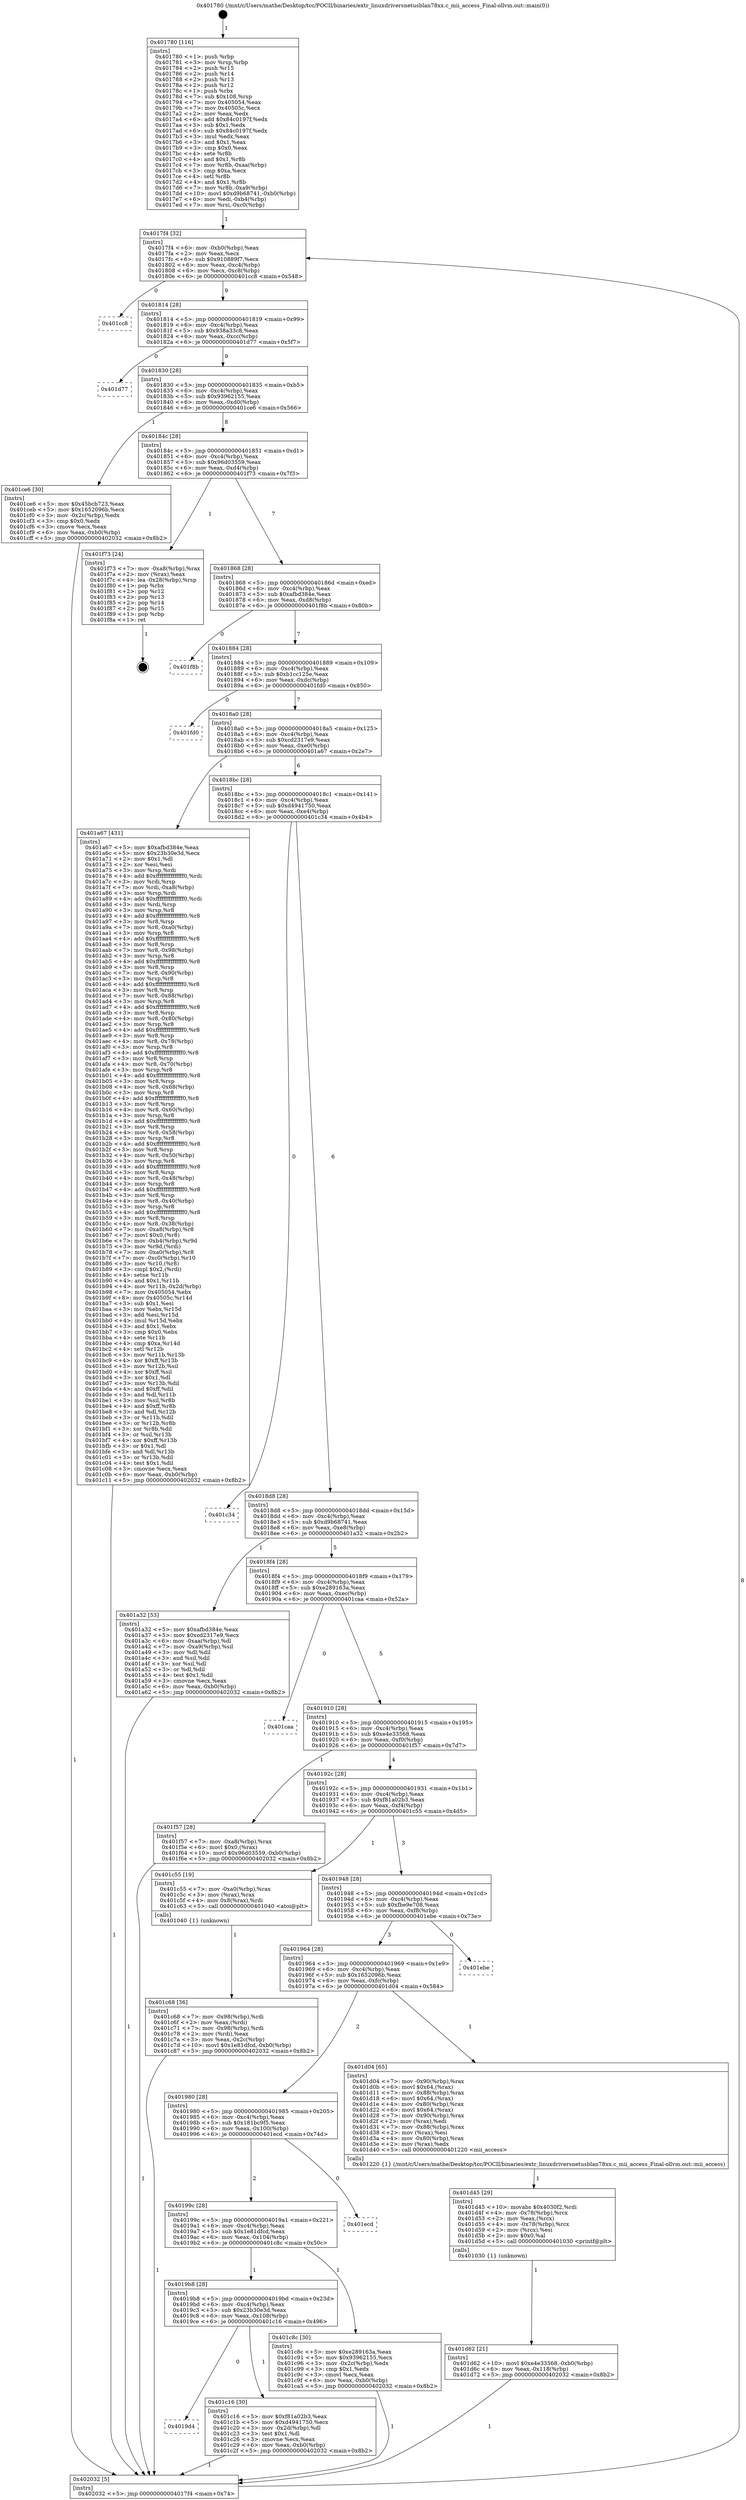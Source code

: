 digraph "0x401780" {
  label = "0x401780 (/mnt/c/Users/mathe/Desktop/tcc/POCII/binaries/extr_linuxdriversnetusblan78xx.c_mii_access_Final-ollvm.out::main(0))"
  labelloc = "t"
  node[shape=record]

  Entry [label="",width=0.3,height=0.3,shape=circle,fillcolor=black,style=filled]
  "0x4017f4" [label="{
     0x4017f4 [32]\l
     | [instrs]\l
     &nbsp;&nbsp;0x4017f4 \<+6\>: mov -0xb0(%rbp),%eax\l
     &nbsp;&nbsp;0x4017fa \<+2\>: mov %eax,%ecx\l
     &nbsp;&nbsp;0x4017fc \<+6\>: sub $0x910889f7,%ecx\l
     &nbsp;&nbsp;0x401802 \<+6\>: mov %eax,-0xc4(%rbp)\l
     &nbsp;&nbsp;0x401808 \<+6\>: mov %ecx,-0xc8(%rbp)\l
     &nbsp;&nbsp;0x40180e \<+6\>: je 0000000000401cc8 \<main+0x548\>\l
  }"]
  "0x401cc8" [label="{
     0x401cc8\l
  }", style=dashed]
  "0x401814" [label="{
     0x401814 [28]\l
     | [instrs]\l
     &nbsp;&nbsp;0x401814 \<+5\>: jmp 0000000000401819 \<main+0x99\>\l
     &nbsp;&nbsp;0x401819 \<+6\>: mov -0xc4(%rbp),%eax\l
     &nbsp;&nbsp;0x40181f \<+5\>: sub $0x938a33c8,%eax\l
     &nbsp;&nbsp;0x401824 \<+6\>: mov %eax,-0xcc(%rbp)\l
     &nbsp;&nbsp;0x40182a \<+6\>: je 0000000000401d77 \<main+0x5f7\>\l
  }"]
  Exit [label="",width=0.3,height=0.3,shape=circle,fillcolor=black,style=filled,peripheries=2]
  "0x401d77" [label="{
     0x401d77\l
  }", style=dashed]
  "0x401830" [label="{
     0x401830 [28]\l
     | [instrs]\l
     &nbsp;&nbsp;0x401830 \<+5\>: jmp 0000000000401835 \<main+0xb5\>\l
     &nbsp;&nbsp;0x401835 \<+6\>: mov -0xc4(%rbp),%eax\l
     &nbsp;&nbsp;0x40183b \<+5\>: sub $0x93962155,%eax\l
     &nbsp;&nbsp;0x401840 \<+6\>: mov %eax,-0xd0(%rbp)\l
     &nbsp;&nbsp;0x401846 \<+6\>: je 0000000000401ce6 \<main+0x566\>\l
  }"]
  "0x401d62" [label="{
     0x401d62 [21]\l
     | [instrs]\l
     &nbsp;&nbsp;0x401d62 \<+10\>: movl $0xe4e33568,-0xb0(%rbp)\l
     &nbsp;&nbsp;0x401d6c \<+6\>: mov %eax,-0x118(%rbp)\l
     &nbsp;&nbsp;0x401d72 \<+5\>: jmp 0000000000402032 \<main+0x8b2\>\l
  }"]
  "0x401ce6" [label="{
     0x401ce6 [30]\l
     | [instrs]\l
     &nbsp;&nbsp;0x401ce6 \<+5\>: mov $0x45bcb723,%eax\l
     &nbsp;&nbsp;0x401ceb \<+5\>: mov $0x1652096b,%ecx\l
     &nbsp;&nbsp;0x401cf0 \<+3\>: mov -0x2c(%rbp),%edx\l
     &nbsp;&nbsp;0x401cf3 \<+3\>: cmp $0x0,%edx\l
     &nbsp;&nbsp;0x401cf6 \<+3\>: cmove %ecx,%eax\l
     &nbsp;&nbsp;0x401cf9 \<+6\>: mov %eax,-0xb0(%rbp)\l
     &nbsp;&nbsp;0x401cff \<+5\>: jmp 0000000000402032 \<main+0x8b2\>\l
  }"]
  "0x40184c" [label="{
     0x40184c [28]\l
     | [instrs]\l
     &nbsp;&nbsp;0x40184c \<+5\>: jmp 0000000000401851 \<main+0xd1\>\l
     &nbsp;&nbsp;0x401851 \<+6\>: mov -0xc4(%rbp),%eax\l
     &nbsp;&nbsp;0x401857 \<+5\>: sub $0x96d03559,%eax\l
     &nbsp;&nbsp;0x40185c \<+6\>: mov %eax,-0xd4(%rbp)\l
     &nbsp;&nbsp;0x401862 \<+6\>: je 0000000000401f73 \<main+0x7f3\>\l
  }"]
  "0x401d45" [label="{
     0x401d45 [29]\l
     | [instrs]\l
     &nbsp;&nbsp;0x401d45 \<+10\>: movabs $0x4030f2,%rdi\l
     &nbsp;&nbsp;0x401d4f \<+4\>: mov -0x78(%rbp),%rcx\l
     &nbsp;&nbsp;0x401d53 \<+2\>: mov %eax,(%rcx)\l
     &nbsp;&nbsp;0x401d55 \<+4\>: mov -0x78(%rbp),%rcx\l
     &nbsp;&nbsp;0x401d59 \<+2\>: mov (%rcx),%esi\l
     &nbsp;&nbsp;0x401d5b \<+2\>: mov $0x0,%al\l
     &nbsp;&nbsp;0x401d5d \<+5\>: call 0000000000401030 \<printf@plt\>\l
     | [calls]\l
     &nbsp;&nbsp;0x401030 \{1\} (unknown)\l
  }"]
  "0x401f73" [label="{
     0x401f73 [24]\l
     | [instrs]\l
     &nbsp;&nbsp;0x401f73 \<+7\>: mov -0xa8(%rbp),%rax\l
     &nbsp;&nbsp;0x401f7a \<+2\>: mov (%rax),%eax\l
     &nbsp;&nbsp;0x401f7c \<+4\>: lea -0x28(%rbp),%rsp\l
     &nbsp;&nbsp;0x401f80 \<+1\>: pop %rbx\l
     &nbsp;&nbsp;0x401f81 \<+2\>: pop %r12\l
     &nbsp;&nbsp;0x401f83 \<+2\>: pop %r13\l
     &nbsp;&nbsp;0x401f85 \<+2\>: pop %r14\l
     &nbsp;&nbsp;0x401f87 \<+2\>: pop %r15\l
     &nbsp;&nbsp;0x401f89 \<+1\>: pop %rbp\l
     &nbsp;&nbsp;0x401f8a \<+1\>: ret\l
  }"]
  "0x401868" [label="{
     0x401868 [28]\l
     | [instrs]\l
     &nbsp;&nbsp;0x401868 \<+5\>: jmp 000000000040186d \<main+0xed\>\l
     &nbsp;&nbsp;0x40186d \<+6\>: mov -0xc4(%rbp),%eax\l
     &nbsp;&nbsp;0x401873 \<+5\>: sub $0xafbd384e,%eax\l
     &nbsp;&nbsp;0x401878 \<+6\>: mov %eax,-0xd8(%rbp)\l
     &nbsp;&nbsp;0x40187e \<+6\>: je 0000000000401f8b \<main+0x80b\>\l
  }"]
  "0x401c68" [label="{
     0x401c68 [36]\l
     | [instrs]\l
     &nbsp;&nbsp;0x401c68 \<+7\>: mov -0x98(%rbp),%rdi\l
     &nbsp;&nbsp;0x401c6f \<+2\>: mov %eax,(%rdi)\l
     &nbsp;&nbsp;0x401c71 \<+7\>: mov -0x98(%rbp),%rdi\l
     &nbsp;&nbsp;0x401c78 \<+2\>: mov (%rdi),%eax\l
     &nbsp;&nbsp;0x401c7a \<+3\>: mov %eax,-0x2c(%rbp)\l
     &nbsp;&nbsp;0x401c7d \<+10\>: movl $0x1e81dfcd,-0xb0(%rbp)\l
     &nbsp;&nbsp;0x401c87 \<+5\>: jmp 0000000000402032 \<main+0x8b2\>\l
  }"]
  "0x401f8b" [label="{
     0x401f8b\l
  }", style=dashed]
  "0x401884" [label="{
     0x401884 [28]\l
     | [instrs]\l
     &nbsp;&nbsp;0x401884 \<+5\>: jmp 0000000000401889 \<main+0x109\>\l
     &nbsp;&nbsp;0x401889 \<+6\>: mov -0xc4(%rbp),%eax\l
     &nbsp;&nbsp;0x40188f \<+5\>: sub $0xb1cc125e,%eax\l
     &nbsp;&nbsp;0x401894 \<+6\>: mov %eax,-0xdc(%rbp)\l
     &nbsp;&nbsp;0x40189a \<+6\>: je 0000000000401fd0 \<main+0x850\>\l
  }"]
  "0x4019d4" [label="{
     0x4019d4\l
  }", style=dashed]
  "0x401fd0" [label="{
     0x401fd0\l
  }", style=dashed]
  "0x4018a0" [label="{
     0x4018a0 [28]\l
     | [instrs]\l
     &nbsp;&nbsp;0x4018a0 \<+5\>: jmp 00000000004018a5 \<main+0x125\>\l
     &nbsp;&nbsp;0x4018a5 \<+6\>: mov -0xc4(%rbp),%eax\l
     &nbsp;&nbsp;0x4018ab \<+5\>: sub $0xcd2317e9,%eax\l
     &nbsp;&nbsp;0x4018b0 \<+6\>: mov %eax,-0xe0(%rbp)\l
     &nbsp;&nbsp;0x4018b6 \<+6\>: je 0000000000401a67 \<main+0x2e7\>\l
  }"]
  "0x401c16" [label="{
     0x401c16 [30]\l
     | [instrs]\l
     &nbsp;&nbsp;0x401c16 \<+5\>: mov $0xf81a02b3,%eax\l
     &nbsp;&nbsp;0x401c1b \<+5\>: mov $0xd4941750,%ecx\l
     &nbsp;&nbsp;0x401c20 \<+3\>: mov -0x2d(%rbp),%dl\l
     &nbsp;&nbsp;0x401c23 \<+3\>: test $0x1,%dl\l
     &nbsp;&nbsp;0x401c26 \<+3\>: cmovne %ecx,%eax\l
     &nbsp;&nbsp;0x401c29 \<+6\>: mov %eax,-0xb0(%rbp)\l
     &nbsp;&nbsp;0x401c2f \<+5\>: jmp 0000000000402032 \<main+0x8b2\>\l
  }"]
  "0x401a67" [label="{
     0x401a67 [431]\l
     | [instrs]\l
     &nbsp;&nbsp;0x401a67 \<+5\>: mov $0xafbd384e,%eax\l
     &nbsp;&nbsp;0x401a6c \<+5\>: mov $0x23b30e3d,%ecx\l
     &nbsp;&nbsp;0x401a71 \<+2\>: mov $0x1,%dl\l
     &nbsp;&nbsp;0x401a73 \<+2\>: xor %esi,%esi\l
     &nbsp;&nbsp;0x401a75 \<+3\>: mov %rsp,%rdi\l
     &nbsp;&nbsp;0x401a78 \<+4\>: add $0xfffffffffffffff0,%rdi\l
     &nbsp;&nbsp;0x401a7c \<+3\>: mov %rdi,%rsp\l
     &nbsp;&nbsp;0x401a7f \<+7\>: mov %rdi,-0xa8(%rbp)\l
     &nbsp;&nbsp;0x401a86 \<+3\>: mov %rsp,%rdi\l
     &nbsp;&nbsp;0x401a89 \<+4\>: add $0xfffffffffffffff0,%rdi\l
     &nbsp;&nbsp;0x401a8d \<+3\>: mov %rdi,%rsp\l
     &nbsp;&nbsp;0x401a90 \<+3\>: mov %rsp,%r8\l
     &nbsp;&nbsp;0x401a93 \<+4\>: add $0xfffffffffffffff0,%r8\l
     &nbsp;&nbsp;0x401a97 \<+3\>: mov %r8,%rsp\l
     &nbsp;&nbsp;0x401a9a \<+7\>: mov %r8,-0xa0(%rbp)\l
     &nbsp;&nbsp;0x401aa1 \<+3\>: mov %rsp,%r8\l
     &nbsp;&nbsp;0x401aa4 \<+4\>: add $0xfffffffffffffff0,%r8\l
     &nbsp;&nbsp;0x401aa8 \<+3\>: mov %r8,%rsp\l
     &nbsp;&nbsp;0x401aab \<+7\>: mov %r8,-0x98(%rbp)\l
     &nbsp;&nbsp;0x401ab2 \<+3\>: mov %rsp,%r8\l
     &nbsp;&nbsp;0x401ab5 \<+4\>: add $0xfffffffffffffff0,%r8\l
     &nbsp;&nbsp;0x401ab9 \<+3\>: mov %r8,%rsp\l
     &nbsp;&nbsp;0x401abc \<+7\>: mov %r8,-0x90(%rbp)\l
     &nbsp;&nbsp;0x401ac3 \<+3\>: mov %rsp,%r8\l
     &nbsp;&nbsp;0x401ac6 \<+4\>: add $0xfffffffffffffff0,%r8\l
     &nbsp;&nbsp;0x401aca \<+3\>: mov %r8,%rsp\l
     &nbsp;&nbsp;0x401acd \<+7\>: mov %r8,-0x88(%rbp)\l
     &nbsp;&nbsp;0x401ad4 \<+3\>: mov %rsp,%r8\l
     &nbsp;&nbsp;0x401ad7 \<+4\>: add $0xfffffffffffffff0,%r8\l
     &nbsp;&nbsp;0x401adb \<+3\>: mov %r8,%rsp\l
     &nbsp;&nbsp;0x401ade \<+4\>: mov %r8,-0x80(%rbp)\l
     &nbsp;&nbsp;0x401ae2 \<+3\>: mov %rsp,%r8\l
     &nbsp;&nbsp;0x401ae5 \<+4\>: add $0xfffffffffffffff0,%r8\l
     &nbsp;&nbsp;0x401ae9 \<+3\>: mov %r8,%rsp\l
     &nbsp;&nbsp;0x401aec \<+4\>: mov %r8,-0x78(%rbp)\l
     &nbsp;&nbsp;0x401af0 \<+3\>: mov %rsp,%r8\l
     &nbsp;&nbsp;0x401af3 \<+4\>: add $0xfffffffffffffff0,%r8\l
     &nbsp;&nbsp;0x401af7 \<+3\>: mov %r8,%rsp\l
     &nbsp;&nbsp;0x401afa \<+4\>: mov %r8,-0x70(%rbp)\l
     &nbsp;&nbsp;0x401afe \<+3\>: mov %rsp,%r8\l
     &nbsp;&nbsp;0x401b01 \<+4\>: add $0xfffffffffffffff0,%r8\l
     &nbsp;&nbsp;0x401b05 \<+3\>: mov %r8,%rsp\l
     &nbsp;&nbsp;0x401b08 \<+4\>: mov %r8,-0x68(%rbp)\l
     &nbsp;&nbsp;0x401b0c \<+3\>: mov %rsp,%r8\l
     &nbsp;&nbsp;0x401b0f \<+4\>: add $0xfffffffffffffff0,%r8\l
     &nbsp;&nbsp;0x401b13 \<+3\>: mov %r8,%rsp\l
     &nbsp;&nbsp;0x401b16 \<+4\>: mov %r8,-0x60(%rbp)\l
     &nbsp;&nbsp;0x401b1a \<+3\>: mov %rsp,%r8\l
     &nbsp;&nbsp;0x401b1d \<+4\>: add $0xfffffffffffffff0,%r8\l
     &nbsp;&nbsp;0x401b21 \<+3\>: mov %r8,%rsp\l
     &nbsp;&nbsp;0x401b24 \<+4\>: mov %r8,-0x58(%rbp)\l
     &nbsp;&nbsp;0x401b28 \<+3\>: mov %rsp,%r8\l
     &nbsp;&nbsp;0x401b2b \<+4\>: add $0xfffffffffffffff0,%r8\l
     &nbsp;&nbsp;0x401b2f \<+3\>: mov %r8,%rsp\l
     &nbsp;&nbsp;0x401b32 \<+4\>: mov %r8,-0x50(%rbp)\l
     &nbsp;&nbsp;0x401b36 \<+3\>: mov %rsp,%r8\l
     &nbsp;&nbsp;0x401b39 \<+4\>: add $0xfffffffffffffff0,%r8\l
     &nbsp;&nbsp;0x401b3d \<+3\>: mov %r8,%rsp\l
     &nbsp;&nbsp;0x401b40 \<+4\>: mov %r8,-0x48(%rbp)\l
     &nbsp;&nbsp;0x401b44 \<+3\>: mov %rsp,%r8\l
     &nbsp;&nbsp;0x401b47 \<+4\>: add $0xfffffffffffffff0,%r8\l
     &nbsp;&nbsp;0x401b4b \<+3\>: mov %r8,%rsp\l
     &nbsp;&nbsp;0x401b4e \<+4\>: mov %r8,-0x40(%rbp)\l
     &nbsp;&nbsp;0x401b52 \<+3\>: mov %rsp,%r8\l
     &nbsp;&nbsp;0x401b55 \<+4\>: add $0xfffffffffffffff0,%r8\l
     &nbsp;&nbsp;0x401b59 \<+3\>: mov %r8,%rsp\l
     &nbsp;&nbsp;0x401b5c \<+4\>: mov %r8,-0x38(%rbp)\l
     &nbsp;&nbsp;0x401b60 \<+7\>: mov -0xa8(%rbp),%r8\l
     &nbsp;&nbsp;0x401b67 \<+7\>: movl $0x0,(%r8)\l
     &nbsp;&nbsp;0x401b6e \<+7\>: mov -0xb4(%rbp),%r9d\l
     &nbsp;&nbsp;0x401b75 \<+3\>: mov %r9d,(%rdi)\l
     &nbsp;&nbsp;0x401b78 \<+7\>: mov -0xa0(%rbp),%r8\l
     &nbsp;&nbsp;0x401b7f \<+7\>: mov -0xc0(%rbp),%r10\l
     &nbsp;&nbsp;0x401b86 \<+3\>: mov %r10,(%r8)\l
     &nbsp;&nbsp;0x401b89 \<+3\>: cmpl $0x2,(%rdi)\l
     &nbsp;&nbsp;0x401b8c \<+4\>: setne %r11b\l
     &nbsp;&nbsp;0x401b90 \<+4\>: and $0x1,%r11b\l
     &nbsp;&nbsp;0x401b94 \<+4\>: mov %r11b,-0x2d(%rbp)\l
     &nbsp;&nbsp;0x401b98 \<+7\>: mov 0x405054,%ebx\l
     &nbsp;&nbsp;0x401b9f \<+8\>: mov 0x40505c,%r14d\l
     &nbsp;&nbsp;0x401ba7 \<+3\>: sub $0x1,%esi\l
     &nbsp;&nbsp;0x401baa \<+3\>: mov %ebx,%r15d\l
     &nbsp;&nbsp;0x401bad \<+3\>: add %esi,%r15d\l
     &nbsp;&nbsp;0x401bb0 \<+4\>: imul %r15d,%ebx\l
     &nbsp;&nbsp;0x401bb4 \<+3\>: and $0x1,%ebx\l
     &nbsp;&nbsp;0x401bb7 \<+3\>: cmp $0x0,%ebx\l
     &nbsp;&nbsp;0x401bba \<+4\>: sete %r11b\l
     &nbsp;&nbsp;0x401bbe \<+4\>: cmp $0xa,%r14d\l
     &nbsp;&nbsp;0x401bc2 \<+4\>: setl %r12b\l
     &nbsp;&nbsp;0x401bc6 \<+3\>: mov %r11b,%r13b\l
     &nbsp;&nbsp;0x401bc9 \<+4\>: xor $0xff,%r13b\l
     &nbsp;&nbsp;0x401bcd \<+3\>: mov %r12b,%sil\l
     &nbsp;&nbsp;0x401bd0 \<+4\>: xor $0xff,%sil\l
     &nbsp;&nbsp;0x401bd4 \<+3\>: xor $0x1,%dl\l
     &nbsp;&nbsp;0x401bd7 \<+3\>: mov %r13b,%dil\l
     &nbsp;&nbsp;0x401bda \<+4\>: and $0xff,%dil\l
     &nbsp;&nbsp;0x401bde \<+3\>: and %dl,%r11b\l
     &nbsp;&nbsp;0x401be1 \<+3\>: mov %sil,%r8b\l
     &nbsp;&nbsp;0x401be4 \<+4\>: and $0xff,%r8b\l
     &nbsp;&nbsp;0x401be8 \<+3\>: and %dl,%r12b\l
     &nbsp;&nbsp;0x401beb \<+3\>: or %r11b,%dil\l
     &nbsp;&nbsp;0x401bee \<+3\>: or %r12b,%r8b\l
     &nbsp;&nbsp;0x401bf1 \<+3\>: xor %r8b,%dil\l
     &nbsp;&nbsp;0x401bf4 \<+3\>: or %sil,%r13b\l
     &nbsp;&nbsp;0x401bf7 \<+4\>: xor $0xff,%r13b\l
     &nbsp;&nbsp;0x401bfb \<+3\>: or $0x1,%dl\l
     &nbsp;&nbsp;0x401bfe \<+3\>: and %dl,%r13b\l
     &nbsp;&nbsp;0x401c01 \<+3\>: or %r13b,%dil\l
     &nbsp;&nbsp;0x401c04 \<+4\>: test $0x1,%dil\l
     &nbsp;&nbsp;0x401c08 \<+3\>: cmovne %ecx,%eax\l
     &nbsp;&nbsp;0x401c0b \<+6\>: mov %eax,-0xb0(%rbp)\l
     &nbsp;&nbsp;0x401c11 \<+5\>: jmp 0000000000402032 \<main+0x8b2\>\l
  }"]
  "0x4018bc" [label="{
     0x4018bc [28]\l
     | [instrs]\l
     &nbsp;&nbsp;0x4018bc \<+5\>: jmp 00000000004018c1 \<main+0x141\>\l
     &nbsp;&nbsp;0x4018c1 \<+6\>: mov -0xc4(%rbp),%eax\l
     &nbsp;&nbsp;0x4018c7 \<+5\>: sub $0xd4941750,%eax\l
     &nbsp;&nbsp;0x4018cc \<+6\>: mov %eax,-0xe4(%rbp)\l
     &nbsp;&nbsp;0x4018d2 \<+6\>: je 0000000000401c34 \<main+0x4b4\>\l
  }"]
  "0x4019b8" [label="{
     0x4019b8 [28]\l
     | [instrs]\l
     &nbsp;&nbsp;0x4019b8 \<+5\>: jmp 00000000004019bd \<main+0x23d\>\l
     &nbsp;&nbsp;0x4019bd \<+6\>: mov -0xc4(%rbp),%eax\l
     &nbsp;&nbsp;0x4019c3 \<+5\>: sub $0x23b30e3d,%eax\l
     &nbsp;&nbsp;0x4019c8 \<+6\>: mov %eax,-0x108(%rbp)\l
     &nbsp;&nbsp;0x4019ce \<+6\>: je 0000000000401c16 \<main+0x496\>\l
  }"]
  "0x401c34" [label="{
     0x401c34\l
  }", style=dashed]
  "0x4018d8" [label="{
     0x4018d8 [28]\l
     | [instrs]\l
     &nbsp;&nbsp;0x4018d8 \<+5\>: jmp 00000000004018dd \<main+0x15d\>\l
     &nbsp;&nbsp;0x4018dd \<+6\>: mov -0xc4(%rbp),%eax\l
     &nbsp;&nbsp;0x4018e3 \<+5\>: sub $0xd9b68741,%eax\l
     &nbsp;&nbsp;0x4018e8 \<+6\>: mov %eax,-0xe8(%rbp)\l
     &nbsp;&nbsp;0x4018ee \<+6\>: je 0000000000401a32 \<main+0x2b2\>\l
  }"]
  "0x401c8c" [label="{
     0x401c8c [30]\l
     | [instrs]\l
     &nbsp;&nbsp;0x401c8c \<+5\>: mov $0xe289163a,%eax\l
     &nbsp;&nbsp;0x401c91 \<+5\>: mov $0x93962155,%ecx\l
     &nbsp;&nbsp;0x401c96 \<+3\>: mov -0x2c(%rbp),%edx\l
     &nbsp;&nbsp;0x401c99 \<+3\>: cmp $0x1,%edx\l
     &nbsp;&nbsp;0x401c9c \<+3\>: cmovl %ecx,%eax\l
     &nbsp;&nbsp;0x401c9f \<+6\>: mov %eax,-0xb0(%rbp)\l
     &nbsp;&nbsp;0x401ca5 \<+5\>: jmp 0000000000402032 \<main+0x8b2\>\l
  }"]
  "0x401a32" [label="{
     0x401a32 [53]\l
     | [instrs]\l
     &nbsp;&nbsp;0x401a32 \<+5\>: mov $0xafbd384e,%eax\l
     &nbsp;&nbsp;0x401a37 \<+5\>: mov $0xcd2317e9,%ecx\l
     &nbsp;&nbsp;0x401a3c \<+6\>: mov -0xaa(%rbp),%dl\l
     &nbsp;&nbsp;0x401a42 \<+7\>: mov -0xa9(%rbp),%sil\l
     &nbsp;&nbsp;0x401a49 \<+3\>: mov %dl,%dil\l
     &nbsp;&nbsp;0x401a4c \<+3\>: and %sil,%dil\l
     &nbsp;&nbsp;0x401a4f \<+3\>: xor %sil,%dl\l
     &nbsp;&nbsp;0x401a52 \<+3\>: or %dl,%dil\l
     &nbsp;&nbsp;0x401a55 \<+4\>: test $0x1,%dil\l
     &nbsp;&nbsp;0x401a59 \<+3\>: cmovne %ecx,%eax\l
     &nbsp;&nbsp;0x401a5c \<+6\>: mov %eax,-0xb0(%rbp)\l
     &nbsp;&nbsp;0x401a62 \<+5\>: jmp 0000000000402032 \<main+0x8b2\>\l
  }"]
  "0x4018f4" [label="{
     0x4018f4 [28]\l
     | [instrs]\l
     &nbsp;&nbsp;0x4018f4 \<+5\>: jmp 00000000004018f9 \<main+0x179\>\l
     &nbsp;&nbsp;0x4018f9 \<+6\>: mov -0xc4(%rbp),%eax\l
     &nbsp;&nbsp;0x4018ff \<+5\>: sub $0xe289163a,%eax\l
     &nbsp;&nbsp;0x401904 \<+6\>: mov %eax,-0xec(%rbp)\l
     &nbsp;&nbsp;0x40190a \<+6\>: je 0000000000401caa \<main+0x52a\>\l
  }"]
  "0x402032" [label="{
     0x402032 [5]\l
     | [instrs]\l
     &nbsp;&nbsp;0x402032 \<+5\>: jmp 00000000004017f4 \<main+0x74\>\l
  }"]
  "0x401780" [label="{
     0x401780 [116]\l
     | [instrs]\l
     &nbsp;&nbsp;0x401780 \<+1\>: push %rbp\l
     &nbsp;&nbsp;0x401781 \<+3\>: mov %rsp,%rbp\l
     &nbsp;&nbsp;0x401784 \<+2\>: push %r15\l
     &nbsp;&nbsp;0x401786 \<+2\>: push %r14\l
     &nbsp;&nbsp;0x401788 \<+2\>: push %r13\l
     &nbsp;&nbsp;0x40178a \<+2\>: push %r12\l
     &nbsp;&nbsp;0x40178c \<+1\>: push %rbx\l
     &nbsp;&nbsp;0x40178d \<+7\>: sub $0x108,%rsp\l
     &nbsp;&nbsp;0x401794 \<+7\>: mov 0x405054,%eax\l
     &nbsp;&nbsp;0x40179b \<+7\>: mov 0x40505c,%ecx\l
     &nbsp;&nbsp;0x4017a2 \<+2\>: mov %eax,%edx\l
     &nbsp;&nbsp;0x4017a4 \<+6\>: add $0x84c0197f,%edx\l
     &nbsp;&nbsp;0x4017aa \<+3\>: sub $0x1,%edx\l
     &nbsp;&nbsp;0x4017ad \<+6\>: sub $0x84c0197f,%edx\l
     &nbsp;&nbsp;0x4017b3 \<+3\>: imul %edx,%eax\l
     &nbsp;&nbsp;0x4017b6 \<+3\>: and $0x1,%eax\l
     &nbsp;&nbsp;0x4017b9 \<+3\>: cmp $0x0,%eax\l
     &nbsp;&nbsp;0x4017bc \<+4\>: sete %r8b\l
     &nbsp;&nbsp;0x4017c0 \<+4\>: and $0x1,%r8b\l
     &nbsp;&nbsp;0x4017c4 \<+7\>: mov %r8b,-0xaa(%rbp)\l
     &nbsp;&nbsp;0x4017cb \<+3\>: cmp $0xa,%ecx\l
     &nbsp;&nbsp;0x4017ce \<+4\>: setl %r8b\l
     &nbsp;&nbsp;0x4017d2 \<+4\>: and $0x1,%r8b\l
     &nbsp;&nbsp;0x4017d6 \<+7\>: mov %r8b,-0xa9(%rbp)\l
     &nbsp;&nbsp;0x4017dd \<+10\>: movl $0xd9b68741,-0xb0(%rbp)\l
     &nbsp;&nbsp;0x4017e7 \<+6\>: mov %edi,-0xb4(%rbp)\l
     &nbsp;&nbsp;0x4017ed \<+7\>: mov %rsi,-0xc0(%rbp)\l
  }"]
  "0x40199c" [label="{
     0x40199c [28]\l
     | [instrs]\l
     &nbsp;&nbsp;0x40199c \<+5\>: jmp 00000000004019a1 \<main+0x221\>\l
     &nbsp;&nbsp;0x4019a1 \<+6\>: mov -0xc4(%rbp),%eax\l
     &nbsp;&nbsp;0x4019a7 \<+5\>: sub $0x1e81dfcd,%eax\l
     &nbsp;&nbsp;0x4019ac \<+6\>: mov %eax,-0x104(%rbp)\l
     &nbsp;&nbsp;0x4019b2 \<+6\>: je 0000000000401c8c \<main+0x50c\>\l
  }"]
  "0x401ecd" [label="{
     0x401ecd\l
  }", style=dashed]
  "0x401caa" [label="{
     0x401caa\l
  }", style=dashed]
  "0x401910" [label="{
     0x401910 [28]\l
     | [instrs]\l
     &nbsp;&nbsp;0x401910 \<+5\>: jmp 0000000000401915 \<main+0x195\>\l
     &nbsp;&nbsp;0x401915 \<+6\>: mov -0xc4(%rbp),%eax\l
     &nbsp;&nbsp;0x40191b \<+5\>: sub $0xe4e33568,%eax\l
     &nbsp;&nbsp;0x401920 \<+6\>: mov %eax,-0xf0(%rbp)\l
     &nbsp;&nbsp;0x401926 \<+6\>: je 0000000000401f57 \<main+0x7d7\>\l
  }"]
  "0x401980" [label="{
     0x401980 [28]\l
     | [instrs]\l
     &nbsp;&nbsp;0x401980 \<+5\>: jmp 0000000000401985 \<main+0x205\>\l
     &nbsp;&nbsp;0x401985 \<+6\>: mov -0xc4(%rbp),%eax\l
     &nbsp;&nbsp;0x40198b \<+5\>: sub $0x181bc9f5,%eax\l
     &nbsp;&nbsp;0x401990 \<+6\>: mov %eax,-0x100(%rbp)\l
     &nbsp;&nbsp;0x401996 \<+6\>: je 0000000000401ecd \<main+0x74d\>\l
  }"]
  "0x401f57" [label="{
     0x401f57 [28]\l
     | [instrs]\l
     &nbsp;&nbsp;0x401f57 \<+7\>: mov -0xa8(%rbp),%rax\l
     &nbsp;&nbsp;0x401f5e \<+6\>: movl $0x0,(%rax)\l
     &nbsp;&nbsp;0x401f64 \<+10\>: movl $0x96d03559,-0xb0(%rbp)\l
     &nbsp;&nbsp;0x401f6e \<+5\>: jmp 0000000000402032 \<main+0x8b2\>\l
  }"]
  "0x40192c" [label="{
     0x40192c [28]\l
     | [instrs]\l
     &nbsp;&nbsp;0x40192c \<+5\>: jmp 0000000000401931 \<main+0x1b1\>\l
     &nbsp;&nbsp;0x401931 \<+6\>: mov -0xc4(%rbp),%eax\l
     &nbsp;&nbsp;0x401937 \<+5\>: sub $0xf81a02b3,%eax\l
     &nbsp;&nbsp;0x40193c \<+6\>: mov %eax,-0xf4(%rbp)\l
     &nbsp;&nbsp;0x401942 \<+6\>: je 0000000000401c55 \<main+0x4d5\>\l
  }"]
  "0x401d04" [label="{
     0x401d04 [65]\l
     | [instrs]\l
     &nbsp;&nbsp;0x401d04 \<+7\>: mov -0x90(%rbp),%rax\l
     &nbsp;&nbsp;0x401d0b \<+6\>: movl $0x64,(%rax)\l
     &nbsp;&nbsp;0x401d11 \<+7\>: mov -0x88(%rbp),%rax\l
     &nbsp;&nbsp;0x401d18 \<+6\>: movl $0x64,(%rax)\l
     &nbsp;&nbsp;0x401d1e \<+4\>: mov -0x80(%rbp),%rax\l
     &nbsp;&nbsp;0x401d22 \<+6\>: movl $0x64,(%rax)\l
     &nbsp;&nbsp;0x401d28 \<+7\>: mov -0x90(%rbp),%rax\l
     &nbsp;&nbsp;0x401d2f \<+2\>: mov (%rax),%edi\l
     &nbsp;&nbsp;0x401d31 \<+7\>: mov -0x88(%rbp),%rax\l
     &nbsp;&nbsp;0x401d38 \<+2\>: mov (%rax),%esi\l
     &nbsp;&nbsp;0x401d3a \<+4\>: mov -0x80(%rbp),%rax\l
     &nbsp;&nbsp;0x401d3e \<+2\>: mov (%rax),%edx\l
     &nbsp;&nbsp;0x401d40 \<+5\>: call 0000000000401220 \<mii_access\>\l
     | [calls]\l
     &nbsp;&nbsp;0x401220 \{1\} (/mnt/c/Users/mathe/Desktop/tcc/POCII/binaries/extr_linuxdriversnetusblan78xx.c_mii_access_Final-ollvm.out::mii_access)\l
  }"]
  "0x401c55" [label="{
     0x401c55 [19]\l
     | [instrs]\l
     &nbsp;&nbsp;0x401c55 \<+7\>: mov -0xa0(%rbp),%rax\l
     &nbsp;&nbsp;0x401c5c \<+3\>: mov (%rax),%rax\l
     &nbsp;&nbsp;0x401c5f \<+4\>: mov 0x8(%rax),%rdi\l
     &nbsp;&nbsp;0x401c63 \<+5\>: call 0000000000401040 \<atoi@plt\>\l
     | [calls]\l
     &nbsp;&nbsp;0x401040 \{1\} (unknown)\l
  }"]
  "0x401948" [label="{
     0x401948 [28]\l
     | [instrs]\l
     &nbsp;&nbsp;0x401948 \<+5\>: jmp 000000000040194d \<main+0x1cd\>\l
     &nbsp;&nbsp;0x40194d \<+6\>: mov -0xc4(%rbp),%eax\l
     &nbsp;&nbsp;0x401953 \<+5\>: sub $0xfbe9e708,%eax\l
     &nbsp;&nbsp;0x401958 \<+6\>: mov %eax,-0xf8(%rbp)\l
     &nbsp;&nbsp;0x40195e \<+6\>: je 0000000000401ebe \<main+0x73e\>\l
  }"]
  "0x401964" [label="{
     0x401964 [28]\l
     | [instrs]\l
     &nbsp;&nbsp;0x401964 \<+5\>: jmp 0000000000401969 \<main+0x1e9\>\l
     &nbsp;&nbsp;0x401969 \<+6\>: mov -0xc4(%rbp),%eax\l
     &nbsp;&nbsp;0x40196f \<+5\>: sub $0x1652096b,%eax\l
     &nbsp;&nbsp;0x401974 \<+6\>: mov %eax,-0xfc(%rbp)\l
     &nbsp;&nbsp;0x40197a \<+6\>: je 0000000000401d04 \<main+0x584\>\l
  }"]
  "0x401ebe" [label="{
     0x401ebe\l
  }", style=dashed]
  Entry -> "0x401780" [label=" 1"]
  "0x4017f4" -> "0x401cc8" [label=" 0"]
  "0x4017f4" -> "0x401814" [label=" 9"]
  "0x401f73" -> Exit [label=" 1"]
  "0x401814" -> "0x401d77" [label=" 0"]
  "0x401814" -> "0x401830" [label=" 9"]
  "0x401f57" -> "0x402032" [label=" 1"]
  "0x401830" -> "0x401ce6" [label=" 1"]
  "0x401830" -> "0x40184c" [label=" 8"]
  "0x401d62" -> "0x402032" [label=" 1"]
  "0x40184c" -> "0x401f73" [label=" 1"]
  "0x40184c" -> "0x401868" [label=" 7"]
  "0x401d45" -> "0x401d62" [label=" 1"]
  "0x401868" -> "0x401f8b" [label=" 0"]
  "0x401868" -> "0x401884" [label=" 7"]
  "0x401d04" -> "0x401d45" [label=" 1"]
  "0x401884" -> "0x401fd0" [label=" 0"]
  "0x401884" -> "0x4018a0" [label=" 7"]
  "0x401ce6" -> "0x402032" [label=" 1"]
  "0x4018a0" -> "0x401a67" [label=" 1"]
  "0x4018a0" -> "0x4018bc" [label=" 6"]
  "0x401c8c" -> "0x402032" [label=" 1"]
  "0x4018bc" -> "0x401c34" [label=" 0"]
  "0x4018bc" -> "0x4018d8" [label=" 6"]
  "0x401c55" -> "0x401c68" [label=" 1"]
  "0x4018d8" -> "0x401a32" [label=" 1"]
  "0x4018d8" -> "0x4018f4" [label=" 5"]
  "0x401a32" -> "0x402032" [label=" 1"]
  "0x401780" -> "0x4017f4" [label=" 1"]
  "0x402032" -> "0x4017f4" [label=" 8"]
  "0x401c16" -> "0x402032" [label=" 1"]
  "0x401a67" -> "0x402032" [label=" 1"]
  "0x4019b8" -> "0x401c16" [label=" 1"]
  "0x4018f4" -> "0x401caa" [label=" 0"]
  "0x4018f4" -> "0x401910" [label=" 5"]
  "0x401c68" -> "0x402032" [label=" 1"]
  "0x401910" -> "0x401f57" [label=" 1"]
  "0x401910" -> "0x40192c" [label=" 4"]
  "0x40199c" -> "0x401c8c" [label=" 1"]
  "0x40192c" -> "0x401c55" [label=" 1"]
  "0x40192c" -> "0x401948" [label=" 3"]
  "0x4019b8" -> "0x4019d4" [label=" 0"]
  "0x401948" -> "0x401ebe" [label=" 0"]
  "0x401948" -> "0x401964" [label=" 3"]
  "0x401980" -> "0x40199c" [label=" 2"]
  "0x401964" -> "0x401d04" [label=" 1"]
  "0x401964" -> "0x401980" [label=" 2"]
  "0x40199c" -> "0x4019b8" [label=" 1"]
  "0x401980" -> "0x401ecd" [label=" 0"]
}
